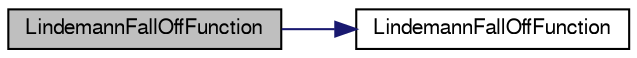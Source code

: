digraph "LindemannFallOffFunction"
{
  bgcolor="transparent";
  edge [fontname="FreeSans",fontsize="10",labelfontname="FreeSans",labelfontsize="10"];
  node [fontname="FreeSans",fontsize="10",shape=record];
  rankdir="LR";
  Node3 [label="LindemannFallOffFunction",height=0.2,width=0.4,color="black", fillcolor="grey75", style="filled", fontcolor="black"];
  Node3 -> Node4 [color="midnightblue",fontsize="10",style="solid",fontname="FreeSans"];
  Node4 [label="LindemannFallOffFunction",height=0.2,width=0.4,color="black",URL="$a30278.html#ab166cf68391df79d37ea9538bc4ddff9",tooltip="Construct null. "];
}
